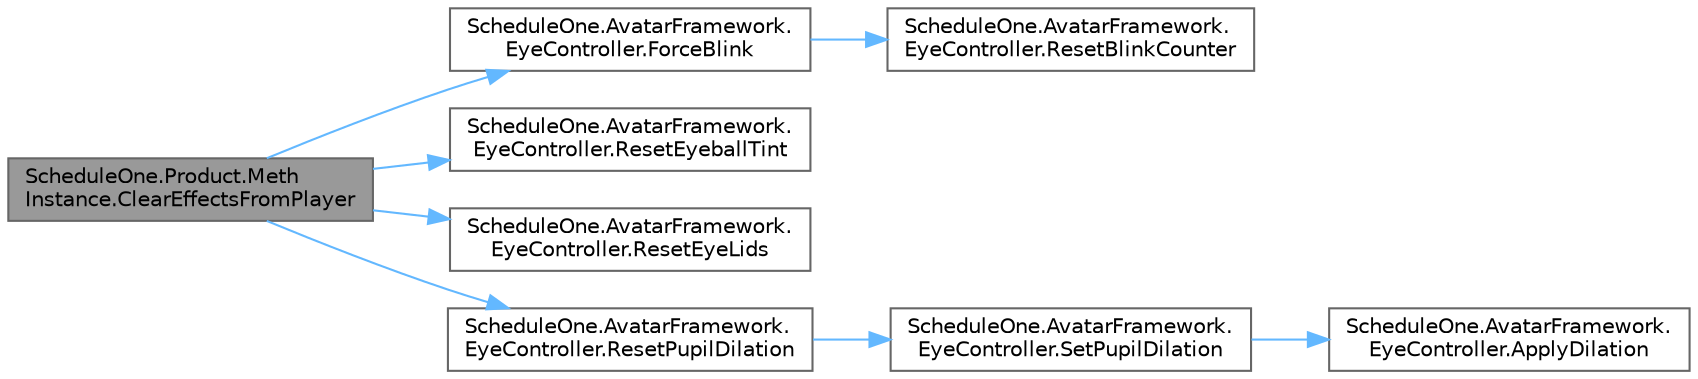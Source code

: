 digraph "ScheduleOne.Product.MethInstance.ClearEffectsFromPlayer"
{
 // LATEX_PDF_SIZE
  bgcolor="transparent";
  edge [fontname=Helvetica,fontsize=10,labelfontname=Helvetica,labelfontsize=10];
  node [fontname=Helvetica,fontsize=10,shape=box,height=0.2,width=0.4];
  rankdir="LR";
  Node1 [id="Node000001",label="ScheduleOne.Product.Meth\lInstance.ClearEffectsFromPlayer",height=0.2,width=0.4,color="gray40", fillcolor="grey60", style="filled", fontcolor="black",tooltip=" "];
  Node1 -> Node2 [id="edge1_Node000001_Node000002",color="steelblue1",style="solid",tooltip=" "];
  Node2 [id="Node000002",label="ScheduleOne.AvatarFramework.\lEyeController.ForceBlink",height=0.2,width=0.4,color="grey40", fillcolor="white", style="filled",URL="$class_schedule_one_1_1_avatar_framework_1_1_eye_controller.html#a810bc105ccfa70da63b106ed8976b81c",tooltip=" "];
  Node2 -> Node3 [id="edge2_Node000002_Node000003",color="steelblue1",style="solid",tooltip=" "];
  Node3 [id="Node000003",label="ScheduleOne.AvatarFramework.\lEyeController.ResetBlinkCounter",height=0.2,width=0.4,color="grey40", fillcolor="white", style="filled",URL="$class_schedule_one_1_1_avatar_framework_1_1_eye_controller.html#a0cfe9f840e0695ee9d5c95e477cacb99",tooltip=" "];
  Node1 -> Node4 [id="edge3_Node000001_Node000004",color="steelblue1",style="solid",tooltip=" "];
  Node4 [id="Node000004",label="ScheduleOne.AvatarFramework.\lEyeController.ResetEyeballTint",height=0.2,width=0.4,color="grey40", fillcolor="white", style="filled",URL="$class_schedule_one_1_1_avatar_framework_1_1_eye_controller.html#a6fa91ac4bdeec37c4364a4e195ccae8b",tooltip=" "];
  Node1 -> Node5 [id="edge4_Node000001_Node000005",color="steelblue1",style="solid",tooltip=" "];
  Node5 [id="Node000005",label="ScheduleOne.AvatarFramework.\lEyeController.ResetEyeLids",height=0.2,width=0.4,color="grey40", fillcolor="white", style="filled",URL="$class_schedule_one_1_1_avatar_framework_1_1_eye_controller.html#a3bf27396dff8fb6a0b61e4037dd116cb",tooltip=" "];
  Node1 -> Node6 [id="edge5_Node000001_Node000006",color="steelblue1",style="solid",tooltip=" "];
  Node6 [id="Node000006",label="ScheduleOne.AvatarFramework.\lEyeController.ResetPupilDilation",height=0.2,width=0.4,color="grey40", fillcolor="white", style="filled",URL="$class_schedule_one_1_1_avatar_framework_1_1_eye_controller.html#a0eff81a88f7328680266fb440835409d",tooltip=" "];
  Node6 -> Node7 [id="edge6_Node000006_Node000007",color="steelblue1",style="solid",tooltip=" "];
  Node7 [id="Node000007",label="ScheduleOne.AvatarFramework.\lEyeController.SetPupilDilation",height=0.2,width=0.4,color="grey40", fillcolor="white", style="filled",URL="$class_schedule_one_1_1_avatar_framework_1_1_eye_controller.html#a5edfefd5044b489c792a65c955c91987",tooltip=" "];
  Node7 -> Node8 [id="edge7_Node000007_Node000008",color="steelblue1",style="solid",tooltip=" "];
  Node8 [id="Node000008",label="ScheduleOne.AvatarFramework.\lEyeController.ApplyDilation",height=0.2,width=0.4,color="grey40", fillcolor="white", style="filled",URL="$class_schedule_one_1_1_avatar_framework_1_1_eye_controller.html#a683e81becdcc66b32210c8fcec9a3409",tooltip=" "];
}
